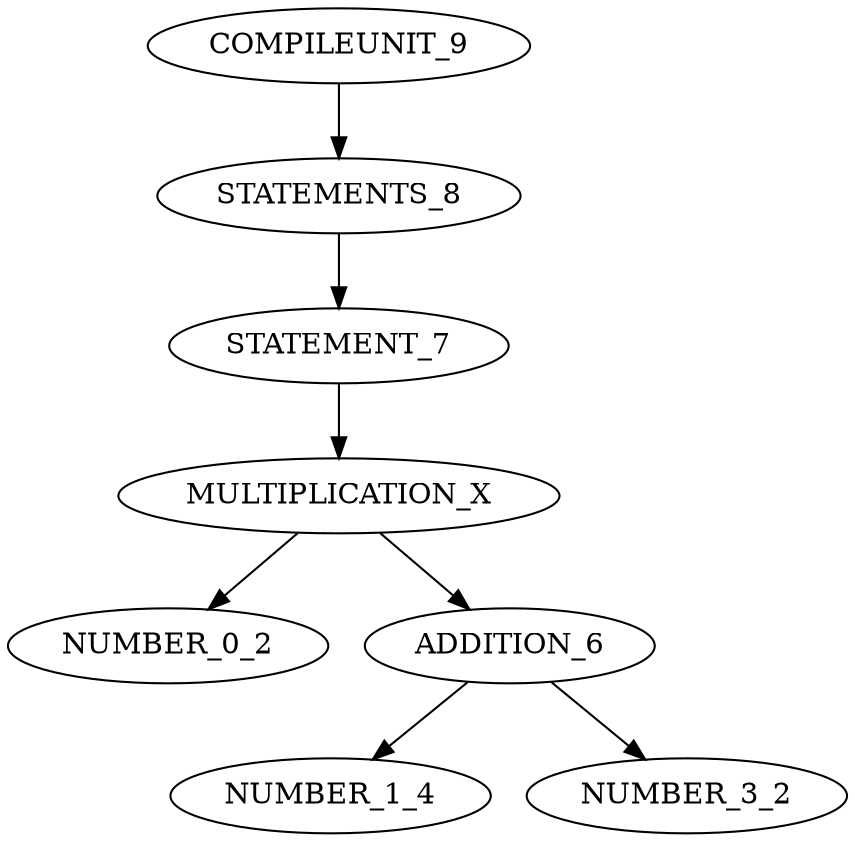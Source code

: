 digraph G{ 
"COMPILEUNIT_9"->"STATEMENTS_8";
"STATEMENTS_8"->"STATEMENT_7";
"STATEMENT_7"->"MULTIPLICATION_X";
"MULTIPLICATION_X"->"NUMBER_0_2";
"MULTIPLICATION_X"->"ADDITION_6";
"ADDITION_6"->"NUMBER_1_4";
"ADDITION_6"->"NUMBER_3_2";
}